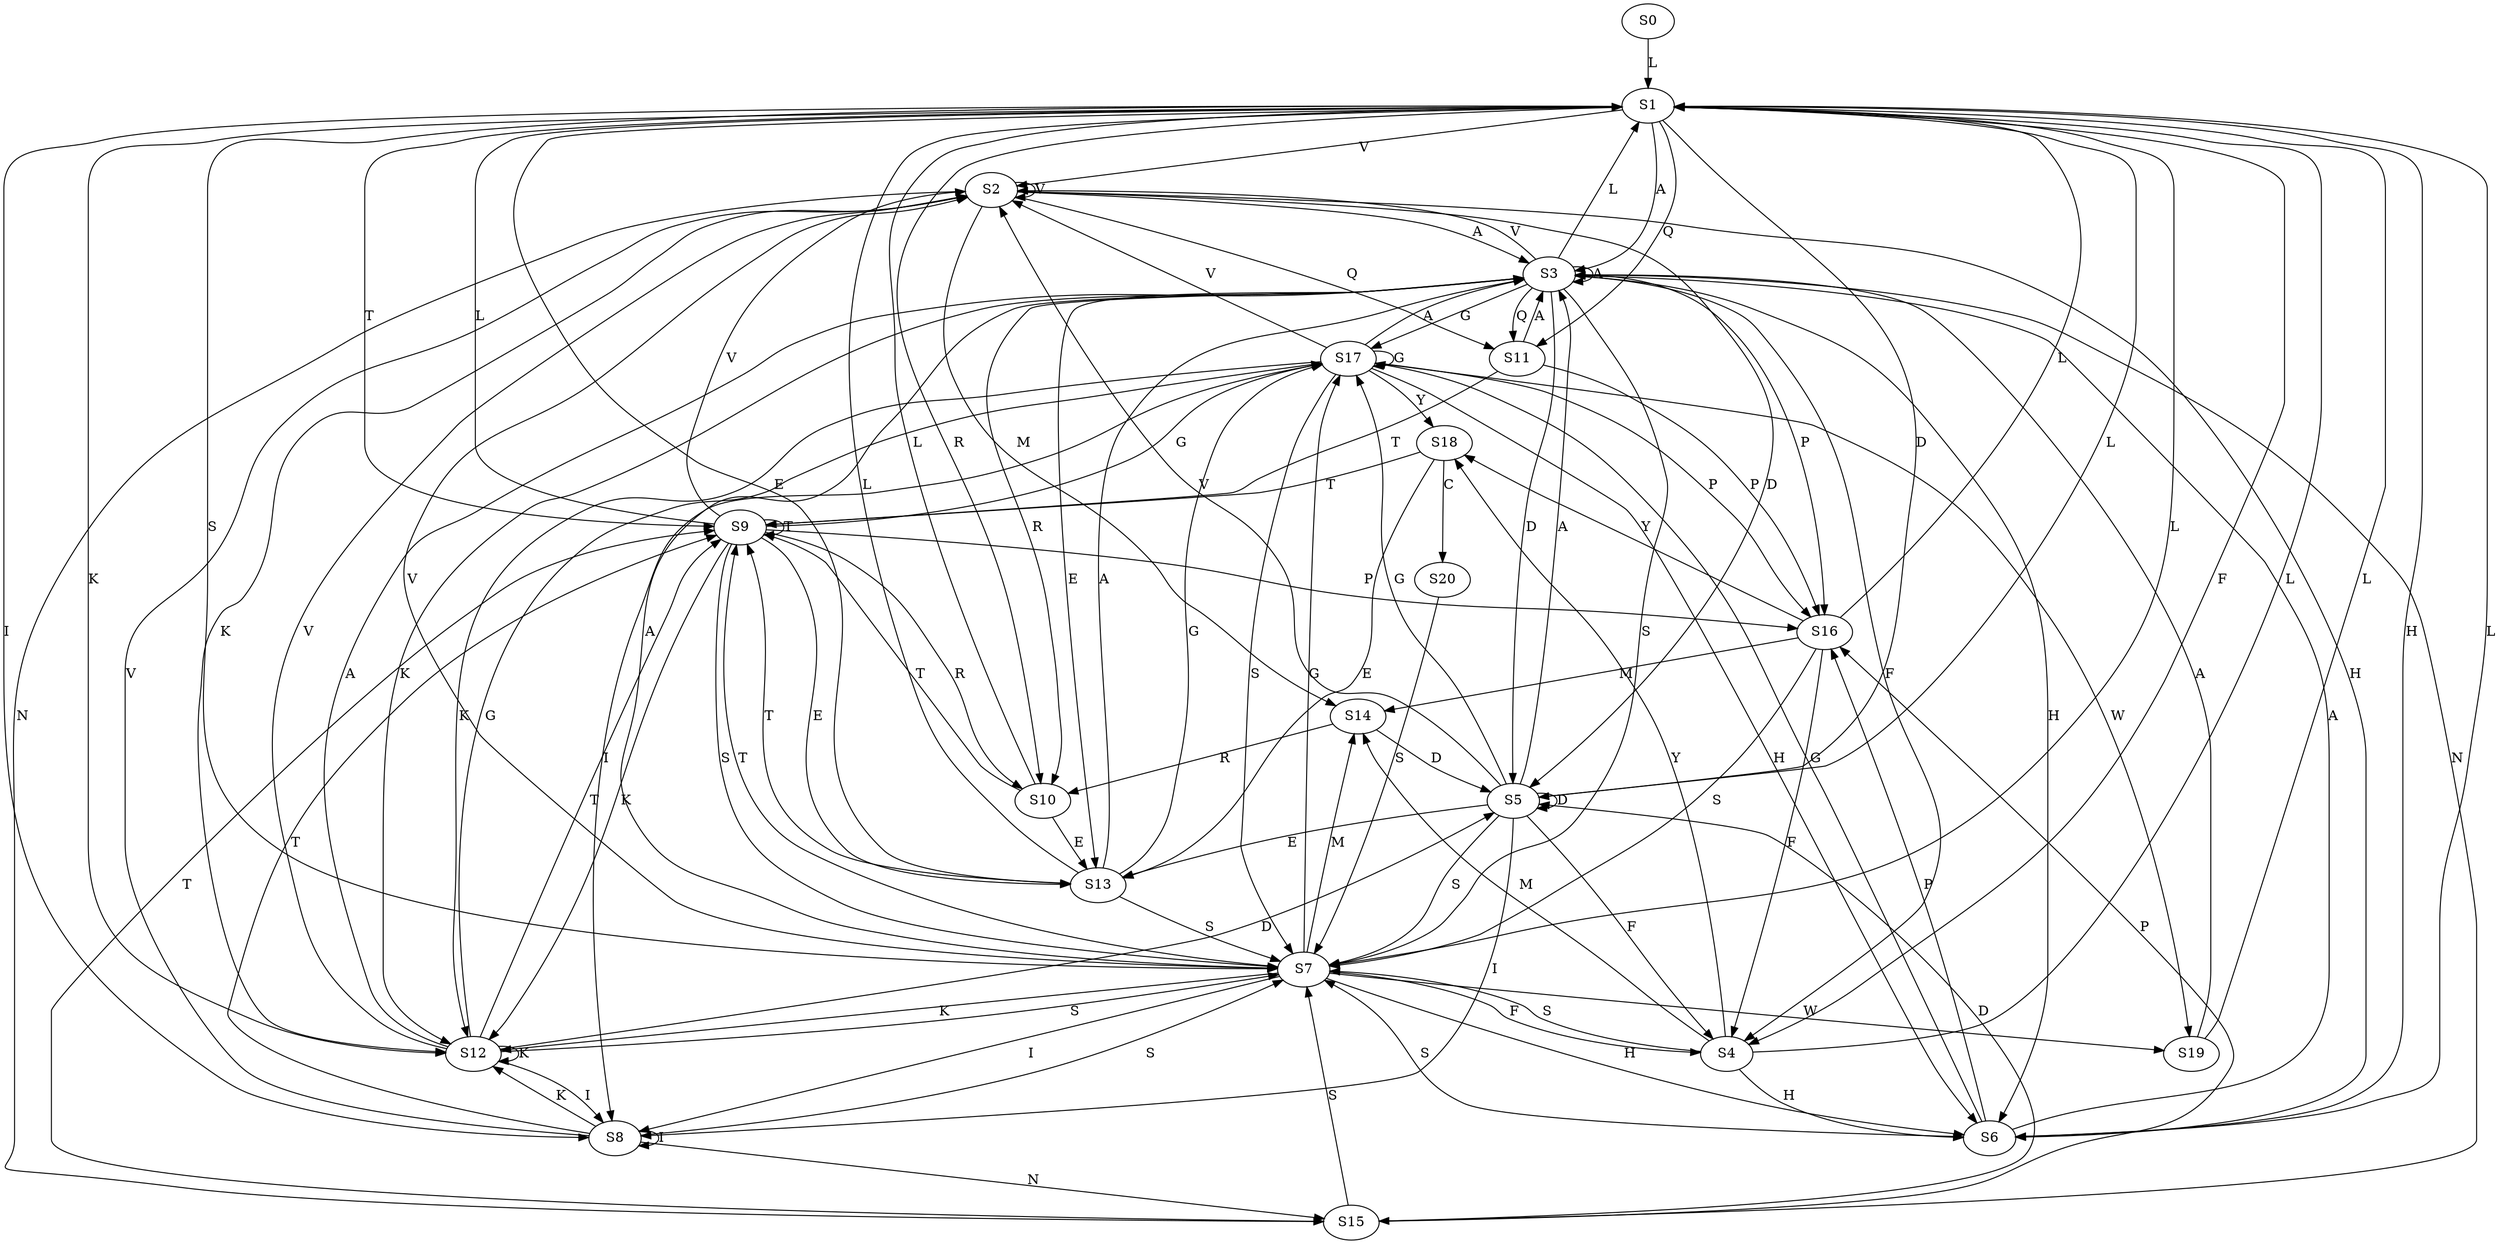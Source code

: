 strict digraph  {
	S0 -> S1 [ label = L ];
	S1 -> S2 [ label = V ];
	S1 -> S3 [ label = A ];
	S1 -> S4 [ label = F ];
	S1 -> S5 [ label = D ];
	S1 -> S6 [ label = H ];
	S1 -> S7 [ label = S ];
	S1 -> S8 [ label = I ];
	S1 -> S9 [ label = T ];
	S1 -> S10 [ label = R ];
	S1 -> S11 [ label = Q ];
	S1 -> S12 [ label = K ];
	S1 -> S13 [ label = E ];
	S2 -> S14 [ label = M ];
	S2 -> S15 [ label = N ];
	S2 -> S12 [ label = K ];
	S2 -> S11 [ label = Q ];
	S2 -> S3 [ label = A ];
	S2 -> S6 [ label = H ];
	S2 -> S5 [ label = D ];
	S2 -> S2 [ label = V ];
	S3 -> S16 [ label = P ];
	S3 -> S12 [ label = K ];
	S3 -> S3 [ label = A ];
	S3 -> S17 [ label = G ];
	S3 -> S6 [ label = H ];
	S3 -> S13 [ label = E ];
	S3 -> S7 [ label = S ];
	S3 -> S2 [ label = V ];
	S3 -> S5 [ label = D ];
	S3 -> S15 [ label = N ];
	S3 -> S4 [ label = F ];
	S3 -> S1 [ label = L ];
	S3 -> S11 [ label = Q ];
	S3 -> S10 [ label = R ];
	S4 -> S14 [ label = M ];
	S4 -> S7 [ label = S ];
	S4 -> S18 [ label = Y ];
	S4 -> S6 [ label = H ];
	S4 -> S1 [ label = L ];
	S5 -> S3 [ label = A ];
	S5 -> S4 [ label = F ];
	S5 -> S2 [ label = V ];
	S5 -> S5 [ label = D ];
	S5 -> S7 [ label = S ];
	S5 -> S13 [ label = E ];
	S5 -> S1 [ label = L ];
	S5 -> S17 [ label = G ];
	S5 -> S8 [ label = I ];
	S6 -> S3 [ label = A ];
	S6 -> S16 [ label = P ];
	S6 -> S7 [ label = S ];
	S6 -> S17 [ label = G ];
	S6 -> S1 [ label = L ];
	S7 -> S1 [ label = L ];
	S7 -> S17 [ label = G ];
	S7 -> S12 [ label = K ];
	S7 -> S3 [ label = A ];
	S7 -> S2 [ label = V ];
	S7 -> S14 [ label = M ];
	S7 -> S19 [ label = W ];
	S7 -> S8 [ label = I ];
	S7 -> S4 [ label = F ];
	S7 -> S6 [ label = H ];
	S7 -> S9 [ label = T ];
	S8 -> S15 [ label = N ];
	S8 -> S12 [ label = K ];
	S8 -> S9 [ label = T ];
	S8 -> S8 [ label = I ];
	S8 -> S2 [ label = V ];
	S8 -> S7 [ label = S ];
	S9 -> S12 [ label = K ];
	S9 -> S16 [ label = P ];
	S9 -> S9 [ label = T ];
	S9 -> S1 [ label = L ];
	S9 -> S10 [ label = R ];
	S9 -> S7 [ label = S ];
	S9 -> S17 [ label = G ];
	S9 -> S13 [ label = E ];
	S9 -> S2 [ label = V ];
	S10 -> S13 [ label = E ];
	S10 -> S9 [ label = T ];
	S10 -> S1 [ label = L ];
	S11 -> S3 [ label = A ];
	S11 -> S9 [ label = T ];
	S11 -> S16 [ label = P ];
	S12 -> S5 [ label = D ];
	S12 -> S2 [ label = V ];
	S12 -> S17 [ label = G ];
	S12 -> S9 [ label = T ];
	S12 -> S12 [ label = K ];
	S12 -> S8 [ label = I ];
	S12 -> S7 [ label = S ];
	S12 -> S3 [ label = A ];
	S13 -> S17 [ label = G ];
	S13 -> S3 [ label = A ];
	S13 -> S1 [ label = L ];
	S13 -> S9 [ label = T ];
	S13 -> S7 [ label = S ];
	S14 -> S10 [ label = R ];
	S14 -> S5 [ label = D ];
	S15 -> S9 [ label = T ];
	S15 -> S16 [ label = P ];
	S15 -> S7 [ label = S ];
	S15 -> S5 [ label = D ];
	S16 -> S7 [ label = S ];
	S16 -> S4 [ label = F ];
	S16 -> S14 [ label = M ];
	S16 -> S1 [ label = L ];
	S16 -> S18 [ label = Y ];
	S17 -> S19 [ label = W ];
	S17 -> S2 [ label = V ];
	S17 -> S3 [ label = A ];
	S17 -> S18 [ label = Y ];
	S17 -> S6 [ label = H ];
	S17 -> S12 [ label = K ];
	S17 -> S7 [ label = S ];
	S17 -> S8 [ label = I ];
	S17 -> S17 [ label = G ];
	S17 -> S16 [ label = P ];
	S18 -> S13 [ label = E ];
	S18 -> S9 [ label = T ];
	S18 -> S20 [ label = C ];
	S19 -> S3 [ label = A ];
	S19 -> S1 [ label = L ];
	S20 -> S7 [ label = S ];
}
